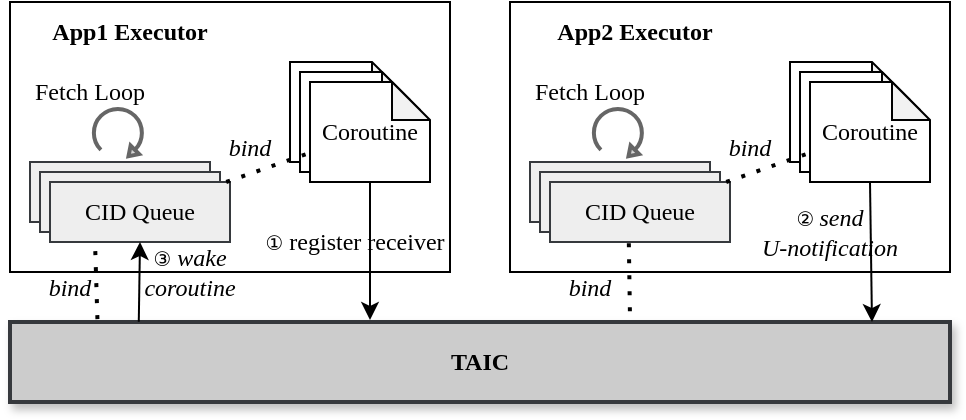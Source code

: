 <mxfile version="26.1.2">
  <diagram name="第 1 页" id="uEibjvDr8uc1TY9ruTUn">
    <mxGraphModel dx="673" dy="398" grid="1" gridSize="10" guides="1" tooltips="1" connect="1" arrows="1" fold="1" page="1" pageScale="1" pageWidth="827" pageHeight="1169" math="0" shadow="0">
      <root>
        <mxCell id="0" />
        <mxCell id="1" parent="0" />
        <mxCell id="amXWST7B3BwliGPZbZjy-16" value="" style="rounded=0;whiteSpace=wrap;html=1;" vertex="1" parent="1">
          <mxGeometry x="130" y="170" width="220" height="135" as="geometry" />
        </mxCell>
        <mxCell id="amXWST7B3BwliGPZbZjy-4" value="" style="shape=note;whiteSpace=wrap;html=1;backgroundOutline=1;darkOpacity=0.05;size=19;" vertex="1" parent="1">
          <mxGeometry x="270" y="200" width="60" height="50" as="geometry" />
        </mxCell>
        <mxCell id="amXWST7B3BwliGPZbZjy-5" value="" style="shape=note;whiteSpace=wrap;html=1;backgroundOutline=1;darkOpacity=0.05;size=19;" vertex="1" parent="1">
          <mxGeometry x="275" y="205" width="60" height="50" as="geometry" />
        </mxCell>
        <mxCell id="amXWST7B3BwliGPZbZjy-6" value="&lt;font face=&quot;Times New Roman&quot;&gt;Coroutine&lt;/font&gt;" style="shape=note;whiteSpace=wrap;html=1;backgroundOutline=1;darkOpacity=0.05;size=19;" vertex="1" parent="1">
          <mxGeometry x="280" y="210" width="60" height="50" as="geometry" />
        </mxCell>
        <mxCell id="amXWST7B3BwliGPZbZjy-9" value="" style="rounded=0;whiteSpace=wrap;html=1;fillColor=#eeeeee;strokeColor=#36393d;" vertex="1" parent="1">
          <mxGeometry x="140" y="250" width="90" height="30" as="geometry" />
        </mxCell>
        <mxCell id="amXWST7B3BwliGPZbZjy-10" value="" style="rounded=0;whiteSpace=wrap;html=1;fillColor=#eeeeee;strokeColor=#36393d;" vertex="1" parent="1">
          <mxGeometry x="145" y="255" width="90" height="30" as="geometry" />
        </mxCell>
        <mxCell id="amXWST7B3BwliGPZbZjy-11" value="&lt;font face=&quot;Times New Roman&quot;&gt;CID Queue&lt;/font&gt;" style="rounded=0;whiteSpace=wrap;html=1;fillColor=#eeeeee;strokeColor=#36393d;" vertex="1" parent="1">
          <mxGeometry x="150" y="260" width="90" height="30" as="geometry" />
        </mxCell>
        <mxCell id="amXWST7B3BwliGPZbZjy-12" value="" style="endArrow=none;dashed=1;html=1;dashPattern=1 3;strokeWidth=2;rounded=0;" edge="1" parent="1" source="amXWST7B3BwliGPZbZjy-11" target="amXWST7B3BwliGPZbZjy-6">
          <mxGeometry width="50" height="50" relative="1" as="geometry">
            <mxPoint x="240" y="310" as="sourcePoint" />
            <mxPoint x="290" y="260" as="targetPoint" />
          </mxGeometry>
        </mxCell>
        <mxCell id="amXWST7B3BwliGPZbZjy-15" value="&lt;b&gt;&lt;font face=&quot;Times New Roman&quot;&gt;TAIC&lt;/font&gt;&lt;/b&gt;" style="rounded=0;whiteSpace=wrap;html=1;fillColor=#CCCCCC;strokeColor=#36393d;strokeWidth=2;container=0;shadow=1;" vertex="1" parent="1">
          <mxGeometry x="130" y="330" width="470" height="40" as="geometry" />
        </mxCell>
        <mxCell id="amXWST7B3BwliGPZbZjy-19" value="" style="html=1;verticalLabelPosition=bottom;align=center;labelBackgroundColor=#ffffff;verticalAlign=top;strokeWidth=2;strokeColor=#666666;shadow=0;dashed=0;shape=mxgraph.ios7.icons.reload;rotation=135;fillColor=#f5f5f5;gradientColor=#b3b3b3;" vertex="1" parent="1">
          <mxGeometry x="173" y="223" width="24" height="27" as="geometry" />
        </mxCell>
        <mxCell id="amXWST7B3BwliGPZbZjy-20" value="&lt;font face=&quot;Times New Roman&quot;&gt;Fetch Loop&lt;/font&gt;" style="text;html=1;align=center;verticalAlign=middle;whiteSpace=wrap;rounded=0;" vertex="1" parent="1">
          <mxGeometry x="140" y="200" width="60" height="30" as="geometry" />
        </mxCell>
        <mxCell id="amXWST7B3BwliGPZbZjy-21" value="" style="endArrow=classic;html=1;rounded=0;exitX=0.5;exitY=1;exitDx=0;exitDy=0;exitPerimeter=0;" edge="1" parent="1" source="amXWST7B3BwliGPZbZjy-6">
          <mxGeometry width="50" height="50" relative="1" as="geometry">
            <mxPoint x="320" y="310" as="sourcePoint" />
            <mxPoint x="310" y="329" as="targetPoint" />
          </mxGeometry>
        </mxCell>
        <mxCell id="amXWST7B3BwliGPZbZjy-22" value="&lt;font style=&quot;font-size: 10px;&quot; face=&quot;Times New Roman&quot;&gt;①&lt;/font&gt;&lt;font face=&quot;Times New Roman&quot;&gt; register receiver&lt;/font&gt;" style="text;html=1;align=center;verticalAlign=middle;whiteSpace=wrap;rounded=0;" vertex="1" parent="1">
          <mxGeometry x="255" y="275" width="95" height="30" as="geometry" />
        </mxCell>
        <mxCell id="amXWST7B3BwliGPZbZjy-23" value="" style="rounded=0;whiteSpace=wrap;html=1;" vertex="1" parent="1">
          <mxGeometry x="380" y="170" width="220" height="135" as="geometry" />
        </mxCell>
        <mxCell id="amXWST7B3BwliGPZbZjy-24" value="" style="shape=note;whiteSpace=wrap;html=1;backgroundOutline=1;darkOpacity=0.05;size=19;" vertex="1" parent="1">
          <mxGeometry x="520" y="200" width="60" height="50" as="geometry" />
        </mxCell>
        <mxCell id="amXWST7B3BwliGPZbZjy-25" value="" style="shape=note;whiteSpace=wrap;html=1;backgroundOutline=1;darkOpacity=0.05;size=19;" vertex="1" parent="1">
          <mxGeometry x="525" y="205" width="60" height="50" as="geometry" />
        </mxCell>
        <mxCell id="amXWST7B3BwliGPZbZjy-26" value="&lt;font face=&quot;Times New Roman&quot;&gt;Coroutine&lt;/font&gt;" style="shape=note;whiteSpace=wrap;html=1;backgroundOutline=1;darkOpacity=0.05;size=19;" vertex="1" parent="1">
          <mxGeometry x="530" y="210" width="60" height="50" as="geometry" />
        </mxCell>
        <mxCell id="amXWST7B3BwliGPZbZjy-27" value="" style="rounded=0;whiteSpace=wrap;html=1;fillColor=#eeeeee;strokeColor=#36393d;" vertex="1" parent="1">
          <mxGeometry x="390" y="250" width="90" height="30" as="geometry" />
        </mxCell>
        <mxCell id="amXWST7B3BwliGPZbZjy-28" value="" style="rounded=0;whiteSpace=wrap;html=1;fillColor=#eeeeee;strokeColor=#36393d;" vertex="1" parent="1">
          <mxGeometry x="395" y="255" width="90" height="30" as="geometry" />
        </mxCell>
        <mxCell id="amXWST7B3BwliGPZbZjy-29" value="&lt;font face=&quot;Times New Roman&quot;&gt;CID Queue&lt;/font&gt;" style="rounded=0;whiteSpace=wrap;html=1;fillColor=#eeeeee;strokeColor=#36393d;" vertex="1" parent="1">
          <mxGeometry x="400" y="260" width="90" height="30" as="geometry" />
        </mxCell>
        <mxCell id="amXWST7B3BwliGPZbZjy-30" value="" style="endArrow=none;dashed=1;html=1;dashPattern=1 3;strokeWidth=2;rounded=0;" edge="1" parent="1" source="amXWST7B3BwliGPZbZjy-29" target="amXWST7B3BwliGPZbZjy-26">
          <mxGeometry width="50" height="50" relative="1" as="geometry">
            <mxPoint x="490" y="310" as="sourcePoint" />
            <mxPoint x="540" y="260" as="targetPoint" />
          </mxGeometry>
        </mxCell>
        <mxCell id="amXWST7B3BwliGPZbZjy-31" value="" style="html=1;verticalLabelPosition=bottom;align=center;labelBackgroundColor=#ffffff;verticalAlign=top;strokeWidth=2;strokeColor=#666666;shadow=0;dashed=0;shape=mxgraph.ios7.icons.reload;rotation=135;fillColor=#f5f5f5;gradientColor=#b3b3b3;" vertex="1" parent="1">
          <mxGeometry x="423" y="223" width="24" height="27" as="geometry" />
        </mxCell>
        <mxCell id="amXWST7B3BwliGPZbZjy-32" value="&lt;font face=&quot;Times New Roman&quot;&gt;Fetch Loop&lt;/font&gt;" style="text;html=1;align=center;verticalAlign=middle;whiteSpace=wrap;rounded=0;" vertex="1" parent="1">
          <mxGeometry x="390" y="200" width="60" height="30" as="geometry" />
        </mxCell>
        <mxCell id="amXWST7B3BwliGPZbZjy-34" value="&lt;font face=&quot;Times New Roman&quot;&gt;&lt;b&gt;App1 Executor&lt;/b&gt;&lt;/font&gt;" style="text;html=1;align=center;verticalAlign=middle;whiteSpace=wrap;rounded=0;" vertex="1" parent="1">
          <mxGeometry x="150" y="170" width="80" height="30" as="geometry" />
        </mxCell>
        <mxCell id="amXWST7B3BwliGPZbZjy-35" value="&lt;font face=&quot;Times New Roman&quot;&gt;&lt;b&gt;App2&amp;nbsp;&lt;/b&gt;&lt;/font&gt;&lt;b style=&quot;font-family: &amp;quot;Times New Roman&amp;quot;;&quot;&gt;Executor&lt;/b&gt;" style="text;html=1;align=center;verticalAlign=middle;whiteSpace=wrap;rounded=0;" vertex="1" parent="1">
          <mxGeometry x="395" y="170" width="95" height="30" as="geometry" />
        </mxCell>
        <mxCell id="amXWST7B3BwliGPZbZjy-36" value="" style="endArrow=classic;html=1;rounded=0;exitX=0.5;exitY=1;exitDx=0;exitDy=0;exitPerimeter=0;entryX=0.917;entryY=0;entryDx=0;entryDy=0;entryPerimeter=0;" edge="1" parent="1" source="amXWST7B3BwliGPZbZjy-26" target="amXWST7B3BwliGPZbZjy-15">
          <mxGeometry width="50" height="50" relative="1" as="geometry">
            <mxPoint x="380" y="450" as="sourcePoint" />
            <mxPoint x="430" y="400" as="targetPoint" />
          </mxGeometry>
        </mxCell>
        <mxCell id="amXWST7B3BwliGPZbZjy-37" value="&lt;font face=&quot;Times New Roman&quot;&gt;&lt;font style=&quot;font-size: 10px;&quot;&gt;②&amp;nbsp;&lt;/font&gt;&lt;i&gt;send&lt;/i&gt;&lt;/font&gt;&lt;div&gt;&lt;font face=&quot;Times New Roman&quot;&gt;&lt;i&gt;U-notification&lt;/i&gt;&lt;/font&gt;&lt;/div&gt;" style="text;html=1;align=center;verticalAlign=middle;whiteSpace=wrap;rounded=0;" vertex="1" parent="1">
          <mxGeometry x="480" y="270" width="120" height="30" as="geometry" />
        </mxCell>
        <mxCell id="amXWST7B3BwliGPZbZjy-38" value="" style="endArrow=none;dashed=1;html=1;dashPattern=1 3;strokeWidth=2;rounded=0;entryX=0.25;entryY=1;entryDx=0;entryDy=0;exitX=0.093;exitY=-0.036;exitDx=0;exitDy=0;exitPerimeter=0;" edge="1" parent="1" source="amXWST7B3BwliGPZbZjy-15" target="amXWST7B3BwliGPZbZjy-11">
          <mxGeometry width="50" height="50" relative="1" as="geometry">
            <mxPoint x="170" y="330" as="sourcePoint" />
            <mxPoint x="370" y="290" as="targetPoint" />
          </mxGeometry>
        </mxCell>
        <mxCell id="amXWST7B3BwliGPZbZjy-39" value="&lt;font face=&quot;Times New Roman&quot;&gt;&lt;i&gt;bind&lt;/i&gt;&lt;/font&gt;" style="text;html=1;align=center;verticalAlign=middle;whiteSpace=wrap;rounded=0;" vertex="1" parent="1">
          <mxGeometry x="130" y="295" width="60" height="35" as="geometry" />
        </mxCell>
        <mxCell id="amXWST7B3BwliGPZbZjy-40" value="&lt;font face=&quot;Times New Roman&quot;&gt;&lt;i&gt;bind&lt;/i&gt;&lt;/font&gt;" style="text;html=1;align=center;verticalAlign=middle;whiteSpace=wrap;rounded=0;" vertex="1" parent="1">
          <mxGeometry x="220" y="225" width="60" height="35" as="geometry" />
        </mxCell>
        <mxCell id="amXWST7B3BwliGPZbZjy-41" value="" style="endArrow=classic;html=1;rounded=0;exitX=0.137;exitY=-0.002;exitDx=0;exitDy=0;exitPerimeter=0;entryX=0.5;entryY=1;entryDx=0;entryDy=0;" edge="1" parent="1" source="amXWST7B3BwliGPZbZjy-15" target="amXWST7B3BwliGPZbZjy-11">
          <mxGeometry width="50" height="50" relative="1" as="geometry">
            <mxPoint x="140" y="470" as="sourcePoint" />
            <mxPoint x="190" y="420" as="targetPoint" />
          </mxGeometry>
        </mxCell>
        <mxCell id="amXWST7B3BwliGPZbZjy-44" value="&lt;font face=&quot;Times New Roman&quot;&gt;&lt;font style=&quot;font-size: 10px;&quot;&gt;③&lt;/font&gt;&amp;nbsp;&lt;i&gt;wake coroutine&lt;/i&gt;&lt;/font&gt;" style="text;html=1;align=center;verticalAlign=middle;whiteSpace=wrap;rounded=0;" vertex="1" parent="1">
          <mxGeometry x="190" y="290" width="60" height="30" as="geometry" />
        </mxCell>
        <mxCell id="amXWST7B3BwliGPZbZjy-45" value="&lt;font face=&quot;Times New Roman&quot;&gt;&lt;i&gt;bind&lt;/i&gt;&lt;/font&gt;" style="text;html=1;align=center;verticalAlign=middle;whiteSpace=wrap;rounded=0;" vertex="1" parent="1">
          <mxGeometry x="470" y="225" width="60" height="35" as="geometry" />
        </mxCell>
        <mxCell id="amXWST7B3BwliGPZbZjy-46" value="&lt;font face=&quot;Times New Roman&quot;&gt;&lt;i&gt;bind&lt;/i&gt;&lt;/font&gt;" style="text;html=1;align=center;verticalAlign=middle;whiteSpace=wrap;rounded=0;" vertex="1" parent="1">
          <mxGeometry x="390" y="295" width="60" height="35" as="geometry" />
        </mxCell>
        <mxCell id="amXWST7B3BwliGPZbZjy-47" value="" style="endArrow=none;dashed=1;html=1;dashPattern=1 3;strokeWidth=2;rounded=0;exitX=0.438;exitY=1.021;exitDx=0;exitDy=0;exitPerimeter=0;" edge="1" parent="1" source="amXWST7B3BwliGPZbZjy-29">
          <mxGeometry width="50" height="50" relative="1" as="geometry">
            <mxPoint x="470" y="337.5" as="sourcePoint" />
            <mxPoint x="440" y="328" as="targetPoint" />
          </mxGeometry>
        </mxCell>
      </root>
    </mxGraphModel>
  </diagram>
</mxfile>
